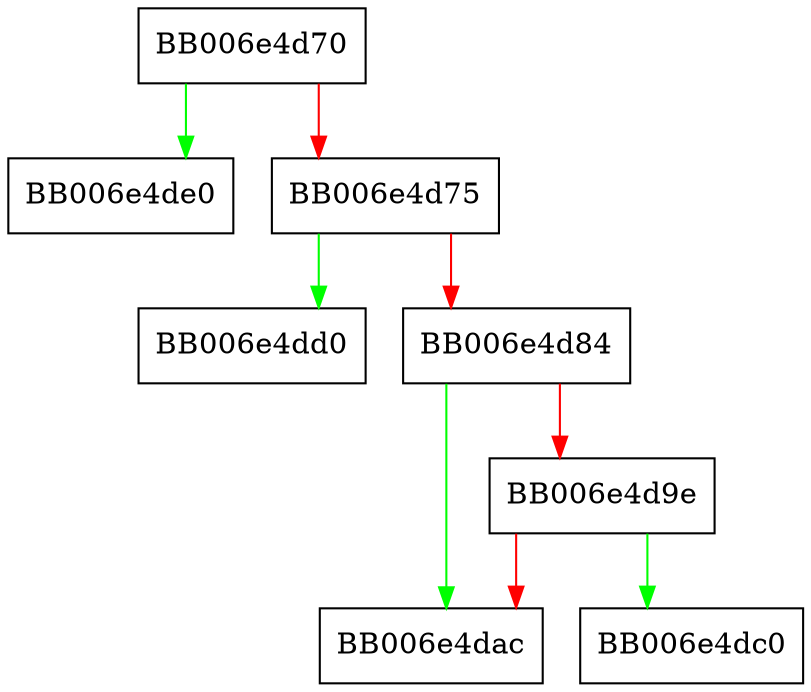 digraph dsa_set_ctx_params {
  node [shape="box"];
  graph [splines=ortho];
  BB006e4d70 -> BB006e4de0 [color="green"];
  BB006e4d70 -> BB006e4d75 [color="red"];
  BB006e4d75 -> BB006e4dd0 [color="green"];
  BB006e4d75 -> BB006e4d84 [color="red"];
  BB006e4d84 -> BB006e4dac [color="green"];
  BB006e4d84 -> BB006e4d9e [color="red"];
  BB006e4d9e -> BB006e4dc0 [color="green"];
  BB006e4d9e -> BB006e4dac [color="red"];
}